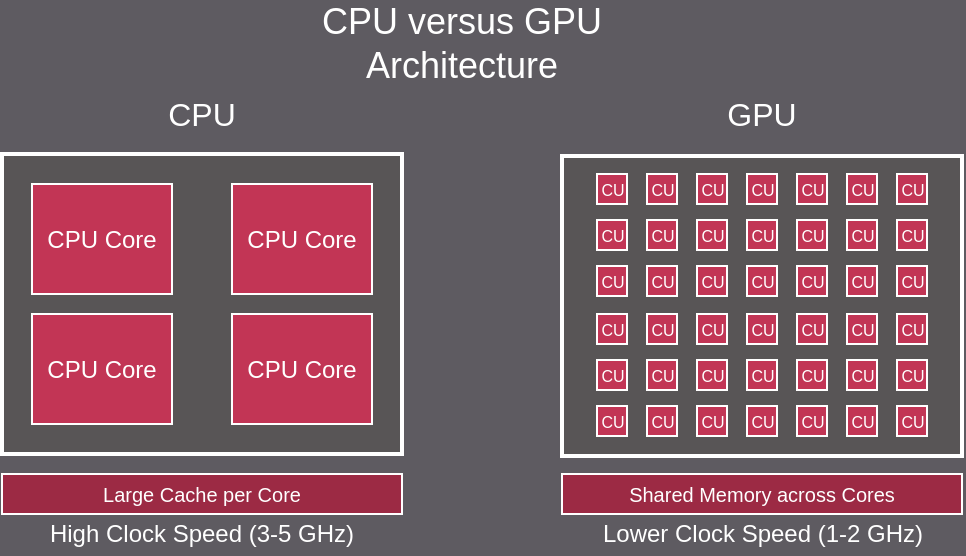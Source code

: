 <mxfile scale="1" border="20">
    <diagram name="CPU vs GPU Architecture" id="cpu-gpu-arch">
        <mxGraphModel dx="1781" dy="1008" grid="1" gridSize="10" guides="1" tooltips="1" connect="1" arrows="1" fold="1" page="1" pageScale="1" pageWidth="600" pageHeight="300" background="#5E5B61" math="0" shadow="0">
            <root>
                <mxCell id="0"/>
                <mxCell id="1" parent="0"/>
                <mxCell id="title" value="CPU versus GPU Architecture" style="text;html=1;strokeColor=none;fillColor=none;align=center;verticalAlign=middle;whiteSpace=wrap;rounded=0;fontSize=18;fontFamily=Arial;fontColor=#FFFFFF;" parent="1" vertex="1">
                    <mxGeometry x="200" y="20" width="200" height="30" as="geometry"/>
                </mxCell>
                <mxCell id="cpu-container" value="" style="rounded=0;whiteSpace=wrap;html=1;fillColor=#585556;strokeColor=#FFFFFF;strokeWidth=2;" parent="1" vertex="1">
                    <mxGeometry x="70" y="90" width="200" height="150" as="geometry"/>
                </mxCell>
                <mxCell id="cpu-title" value="CPU" style="text;html=1;strokeColor=none;fillColor=none;align=center;verticalAlign=middle;whiteSpace=wrap;rounded=0;fontSize=16;fontFamily=Arial;fontColor=#FFFFFF;" parent="1" vertex="1">
                    <mxGeometry x="145" y="60" width="50" height="20" as="geometry"/>
                </mxCell>
                <mxCell id="cpu-core-1" value="CPU Core" style="rounded=0;whiteSpace=wrap;html=1;fillColor=#C23555;strokeColor=#FFFFFF;fontColor=#FFFFFF;" parent="1" vertex="1">
                    <mxGeometry x="85" y="105" width="70" height="55" as="geometry"/>
                </mxCell>
                <mxCell id="cpu-core-2" value="CPU Core" style="rounded=0;whiteSpace=wrap;html=1;fillColor=#C23555;strokeColor=#FFFFFF;fontColor=#FFFFFF;" parent="1" vertex="1">
                    <mxGeometry x="185" y="105" width="70" height="55" as="geometry"/>
                </mxCell>
                <mxCell id="cpu-core-3" value="CPU Core" style="rounded=0;whiteSpace=wrap;html=1;fillColor=#C23555;strokeColor=#FFFFFF;fontColor=#FFFFFF;" parent="1" vertex="1">
                    <mxGeometry x="85" y="170" width="70" height="55" as="geometry"/>
                </mxCell>
                <mxCell id="cpu-core-4" value="CPU Core" style="rounded=0;whiteSpace=wrap;html=1;fillColor=#C23555;strokeColor=#FFFFFF;fontColor=#FFFFFF;" parent="1" vertex="1">
                    <mxGeometry x="185" y="170" width="70" height="55" as="geometry"/>
                </mxCell>
                <mxCell id="gpu-container" value="" style="rounded=0;whiteSpace=wrap;html=1;fillColor=#585556;strokeColor=#FFFFFF;strokeWidth=2;" parent="1" vertex="1">
                    <mxGeometry x="350" y="91" width="200" height="150" as="geometry"/>
                </mxCell>
                <mxCell id="gpu-title" value="GPU" style="text;html=1;strokeColor=none;fillColor=none;align=center;verticalAlign=middle;whiteSpace=wrap;rounded=0;fontSize=16;fontFamily=Arial;fontColor=#FFFFFF;" parent="1" vertex="1">
                    <mxGeometry x="425" y="60" width="50" height="20" as="geometry"/>
                </mxCell>
                <mxCell id="gpu-core-1-1" value="CU" style="rounded=0;whiteSpace=wrap;html=1;fillColor=#C23555;strokeColor=#FFFFFF;fontSize=8;fontColor=#FFFFFF;" parent="1" vertex="1">
                    <mxGeometry x="367.5" y="100" width="15" height="15" as="geometry"/>
                </mxCell>
                <mxCell id="gpu-core-1-2" value="CU" style="rounded=0;whiteSpace=wrap;html=1;fillColor=#C23555;strokeColor=#FFFFFF;fontSize=8;fontColor=#FFFFFF;" parent="1" vertex="1">
                    <mxGeometry x="392.5" y="100" width="15" height="15" as="geometry"/>
                </mxCell>
                <mxCell id="gpu-core-1-3" value="CU" style="rounded=0;whiteSpace=wrap;html=1;fillColor=#C23555;strokeColor=#FFFFFF;fontSize=8;fontColor=#FFFFFF;" parent="1" vertex="1">
                    <mxGeometry x="417.5" y="100" width="15" height="15" as="geometry"/>
                </mxCell>
                <mxCell id="gpu-core-1-4" value="CU" style="rounded=0;whiteSpace=wrap;html=1;fillColor=#C23555;strokeColor=#FFFFFF;fontSize=8;fontColor=#FFFFFF;" parent="1" vertex="1">
                    <mxGeometry x="442.5" y="100" width="15" height="15" as="geometry"/>
                </mxCell>
                <mxCell id="gpu-core-1-5" value="CU" style="rounded=0;whiteSpace=wrap;html=1;fillColor=#C23555;strokeColor=#FFFFFF;fontSize=8;fontColor=#FFFFFF;" parent="1" vertex="1">
                    <mxGeometry x="467.5" y="100" width="15" height="15" as="geometry"/>
                </mxCell>
                <mxCell id="gpu-core-1-6" value="CU" style="rounded=0;whiteSpace=wrap;html=1;fillColor=#C23555;strokeColor=#FFFFFF;fontSize=8;fontColor=#FFFFFF;" parent="1" vertex="1">
                    <mxGeometry x="492.5" y="100" width="15" height="15" as="geometry"/>
                </mxCell>
                <mxCell id="gpu-core-1-7" value="CU" style="rounded=0;whiteSpace=wrap;html=1;fillColor=#C23555;strokeColor=#FFFFFF;fontSize=8;fontColor=#FFFFFF;" parent="1" vertex="1">
                    <mxGeometry x="517.5" y="100" width="15" height="15" as="geometry"/>
                </mxCell>
                <mxCell id="gpu-core-2-1" value="CU" style="rounded=0;whiteSpace=wrap;html=1;fillColor=#C23555;strokeColor=#FFFFFF;fontSize=8;fontColor=#FFFFFF;" parent="1" vertex="1">
                    <mxGeometry x="367.5" y="123" width="15" height="15" as="geometry"/>
                </mxCell>
                <mxCell id="gpu-core-2-2" value="CU" style="rounded=0;whiteSpace=wrap;html=1;fillColor=#C23555;strokeColor=#FFFFFF;fontSize=8;fontColor=#FFFFFF;" parent="1" vertex="1">
                    <mxGeometry x="392.5" y="123" width="15" height="15" as="geometry"/>
                </mxCell>
                <mxCell id="gpu-core-2-3" value="CU" style="rounded=0;whiteSpace=wrap;html=1;fillColor=#C23555;strokeColor=#FFFFFF;fontSize=8;fontColor=#FFFFFF;" parent="1" vertex="1">
                    <mxGeometry x="417.5" y="123" width="15" height="15" as="geometry"/>
                </mxCell>
                <mxCell id="gpu-core-2-4" value="CU" style="rounded=0;whiteSpace=wrap;html=1;fillColor=#C23555;strokeColor=#FFFFFF;fontSize=8;fontColor=#FFFFFF;" parent="1" vertex="1">
                    <mxGeometry x="442.5" y="123" width="15" height="15" as="geometry"/>
                </mxCell>
                <mxCell id="gpu-core-2-5" value="CU" style="rounded=0;whiteSpace=wrap;html=1;fillColor=#C23555;strokeColor=#FFFFFF;fontSize=8;fontColor=#FFFFFF;" parent="1" vertex="1">
                    <mxGeometry x="467.5" y="123" width="15" height="15" as="geometry"/>
                </mxCell>
                <mxCell id="gpu-core-2-6" value="CU" style="rounded=0;whiteSpace=wrap;html=1;fillColor=#C23555;strokeColor=#FFFFFF;fontSize=8;fontColor=#FFFFFF;" parent="1" vertex="1">
                    <mxGeometry x="492.5" y="123" width="15" height="15" as="geometry"/>
                </mxCell>
                <mxCell id="gpu-core-2-7" value="CU" style="rounded=0;whiteSpace=wrap;html=1;fillColor=#C23555;strokeColor=#FFFFFF;fontSize=8;fontColor=#FFFFFF;" parent="1" vertex="1">
                    <mxGeometry x="517.5" y="123" width="15" height="15" as="geometry"/>
                </mxCell>
                <mxCell id="gpu-core-3-1" value="CU" style="rounded=0;whiteSpace=wrap;html=1;fillColor=#C23555;strokeColor=#FFFFFF;fontSize=8;fontColor=#FFFFFF;" parent="1" vertex="1">
                    <mxGeometry x="367.5" y="146" width="15" height="15" as="geometry"/>
                </mxCell>
                <mxCell id="gpu-core-3-2" value="CU" style="rounded=0;whiteSpace=wrap;html=1;fillColor=#C23555;strokeColor=#FFFFFF;fontSize=8;fontColor=#FFFFFF;" parent="1" vertex="1">
                    <mxGeometry x="392.5" y="146" width="15" height="15" as="geometry"/>
                </mxCell>
                <mxCell id="gpu-core-3-3" value="CU" style="rounded=0;whiteSpace=wrap;html=1;fillColor=#C23555;strokeColor=#FFFFFF;fontSize=8;fontColor=#FFFFFF;" parent="1" vertex="1">
                    <mxGeometry x="417.5" y="146" width="15" height="15" as="geometry"/>
                </mxCell>
                <mxCell id="gpu-core-3-4" value="CU" style="rounded=0;whiteSpace=wrap;html=1;fillColor=#C23555;strokeColor=#FFFFFF;fontSize=8;fontColor=#FFFFFF;" parent="1" vertex="1">
                    <mxGeometry x="442.5" y="146" width="15" height="15" as="geometry"/>
                </mxCell>
                <mxCell id="gpu-core-3-5" value="CU" style="rounded=0;whiteSpace=wrap;html=1;fillColor=#C23555;strokeColor=#FFFFFF;fontSize=8;fontColor=#FFFFFF;" parent="1" vertex="1">
                    <mxGeometry x="467.5" y="146" width="15" height="15" as="geometry"/>
                </mxCell>
                <mxCell id="gpu-core-3-6" value="CU" style="rounded=0;whiteSpace=wrap;html=1;fillColor=#C23555;strokeColor=#FFFFFF;fontSize=8;fontColor=#FFFFFF;" parent="1" vertex="1">
                    <mxGeometry x="492.5" y="146" width="15" height="15" as="geometry"/>
                </mxCell>
                <mxCell id="gpu-core-3-7" value="CU" style="rounded=0;whiteSpace=wrap;html=1;fillColor=#C23555;strokeColor=#FFFFFF;fontSize=8;fontColor=#FFFFFF;" parent="1" vertex="1">
                    <mxGeometry x="517.5" y="146" width="15" height="15" as="geometry"/>
                </mxCell>
                <mxCell id="gpu-core-4-1" value="CU" style="rounded=0;whiteSpace=wrap;html=1;fillColor=#C23555;strokeColor=#FFFFFF;fontSize=8;fontColor=#FFFFFF;" parent="1" vertex="1">
                    <mxGeometry x="367.5" y="170" width="15" height="15" as="geometry"/>
                </mxCell>
                <mxCell id="gpu-core-4-2" value="CU" style="rounded=0;whiteSpace=wrap;html=1;fillColor=#C23555;strokeColor=#FFFFFF;fontSize=8;fontColor=#FFFFFF;" parent="1" vertex="1">
                    <mxGeometry x="392.5" y="170" width="15" height="15" as="geometry"/>
                </mxCell>
                <mxCell id="gpu-core-4-3" value="CU" style="rounded=0;whiteSpace=wrap;html=1;fillColor=#C23555;strokeColor=#FFFFFF;fontSize=8;fontColor=#FFFFFF;" parent="1" vertex="1">
                    <mxGeometry x="417.5" y="170" width="15" height="15" as="geometry"/>
                </mxCell>
                <mxCell id="gpu-core-4-4" value="CU" style="rounded=0;whiteSpace=wrap;html=1;fillColor=#C23555;strokeColor=#FFFFFF;fontSize=8;fontColor=#FFFFFF;" parent="1" vertex="1">
                    <mxGeometry x="442.5" y="170" width="15" height="15" as="geometry"/>
                </mxCell>
                <mxCell id="gpu-core-4-5" value="CU" style="rounded=0;whiteSpace=wrap;html=1;fillColor=#C23555;strokeColor=#FFFFFF;fontSize=8;fontColor=#FFFFFF;" parent="1" vertex="1">
                    <mxGeometry x="467.5" y="170" width="15" height="15" as="geometry"/>
                </mxCell>
                <mxCell id="gpu-core-4-6" value="CU" style="rounded=0;whiteSpace=wrap;html=1;fillColor=#C23555;strokeColor=#FFFFFF;fontSize=8;fontColor=#FFFFFF;" parent="1" vertex="1">
                    <mxGeometry x="492.5" y="170" width="15" height="15" as="geometry"/>
                </mxCell>
                <mxCell id="gpu-core-4-7" value="CU" style="rounded=0;whiteSpace=wrap;html=1;fillColor=#C23555;strokeColor=#FFFFFF;fontSize=8;fontColor=#FFFFFF;" parent="1" vertex="1">
                    <mxGeometry x="517.5" y="170" width="15" height="15" as="geometry"/>
                </mxCell>
                <mxCell id="gpu-core-5-1" value="CU" style="rounded=0;whiteSpace=wrap;html=1;fillColor=#C23555;strokeColor=#FFFFFF;fontSize=8;fontColor=#FFFFFF;" parent="1" vertex="1">
                    <mxGeometry x="367.5" y="193" width="15" height="15" as="geometry"/>
                </mxCell>
                <mxCell id="gpu-core-5-2" value="CU" style="rounded=0;whiteSpace=wrap;html=1;fillColor=#C23555;strokeColor=#FFFFFF;fontSize=8;fontColor=#FFFFFF;" parent="1" vertex="1">
                    <mxGeometry x="392.5" y="193" width="15" height="15" as="geometry"/>
                </mxCell>
                <mxCell id="gpu-core-5-3" value="CU" style="rounded=0;whiteSpace=wrap;html=1;fillColor=#C23555;strokeColor=#FFFFFF;fontSize=8;fontColor=#FFFFFF;" parent="1" vertex="1">
                    <mxGeometry x="417.5" y="193" width="15" height="15" as="geometry"/>
                </mxCell>
                <mxCell id="gpu-core-5-4" value="CU" style="rounded=0;whiteSpace=wrap;html=1;fillColor=#C23555;strokeColor=#FFFFFF;fontSize=8;fontColor=#FFFFFF;" parent="1" vertex="1">
                    <mxGeometry x="442.5" y="193" width="15" height="15" as="geometry"/>
                </mxCell>
                <mxCell id="gpu-core-5-5" value="CU" style="rounded=0;whiteSpace=wrap;html=1;fillColor=#C23555;strokeColor=#FFFFFF;fontSize=8;fontColor=#FFFFFF;" parent="1" vertex="1">
                    <mxGeometry x="467.5" y="193" width="15" height="15" as="geometry"/>
                </mxCell>
                <mxCell id="gpu-core-5-6" value="CU" style="rounded=0;whiteSpace=wrap;html=1;fillColor=#C23555;strokeColor=#FFFFFF;fontSize=8;fontColor=#FFFFFF;" parent="1" vertex="1">
                    <mxGeometry x="492.5" y="193" width="15" height="15" as="geometry"/>
                </mxCell>
                <mxCell id="gpu-core-5-7" value="CU" style="rounded=0;whiteSpace=wrap;html=1;fillColor=#C23555;strokeColor=#FFFFFF;fontSize=8;fontColor=#FFFFFF;" parent="1" vertex="1">
                    <mxGeometry x="517.5" y="193" width="15" height="15" as="geometry"/>
                </mxCell>
                <mxCell id="gpu-core-6-1" value="CU" style="rounded=0;whiteSpace=wrap;html=1;fillColor=#C23555;strokeColor=#FFFFFF;fontSize=8;fontColor=#FFFFFF;" parent="1" vertex="1">
                    <mxGeometry x="367.5" y="216" width="15" height="15" as="geometry"/>
                </mxCell>
                <mxCell id="gpu-core-6-2" value="CU" style="rounded=0;whiteSpace=wrap;html=1;fillColor=#C23555;strokeColor=#FFFFFF;fontSize=8;fontColor=#FFFFFF;" parent="1" vertex="1">
                    <mxGeometry x="392.5" y="216" width="15" height="15" as="geometry"/>
                </mxCell>
                <mxCell id="gpu-core-6-3" value="CU" style="rounded=0;whiteSpace=wrap;html=1;fillColor=#C23555;strokeColor=#FFFFFF;fontSize=8;fontColor=#FFFFFF;" parent="1" vertex="1">
                    <mxGeometry x="417.5" y="216" width="15" height="15" as="geometry"/>
                </mxCell>
                <mxCell id="gpu-core-6-4" value="CU" style="rounded=0;whiteSpace=wrap;html=1;fillColor=#C23555;strokeColor=#FFFFFF;fontSize=8;fontColor=#FFFFFF;" parent="1" vertex="1">
                    <mxGeometry x="442.5" y="216" width="15" height="15" as="geometry"/>
                </mxCell>
                <mxCell id="gpu-core-6-5" value="CU" style="rounded=0;whiteSpace=wrap;html=1;fillColor=#C23555;strokeColor=#FFFFFF;fontSize=8;fontColor=#FFFFFF;" parent="1" vertex="1">
                    <mxGeometry x="467.5" y="216" width="15" height="15" as="geometry"/>
                </mxCell>
                <mxCell id="gpu-core-6-6" value="CU" style="rounded=0;whiteSpace=wrap;html=1;fillColor=#C23555;strokeColor=#FFFFFF;fontSize=8;fontColor=#FFFFFF;" parent="1" vertex="1">
                    <mxGeometry x="492.5" y="216" width="15" height="15" as="geometry"/>
                </mxCell>
                <mxCell id="gpu-core-6-7" value="CU" style="rounded=0;whiteSpace=wrap;html=1;fillColor=#C23555;strokeColor=#FFFFFF;fontSize=8;fontColor=#FFFFFF;" parent="1" vertex="1">
                    <mxGeometry x="517.5" y="216" width="15" height="15" as="geometry"/>
                </mxCell>
                <mxCell id="cpu-label-1" value="Large Complex Cores" style="text;html=1;strokeColor=none;fillColor=none;align=center;verticalAlign=middle;whiteSpace=wrap;rounded=0;fontSize=12;fontFamily=Arial;fontColor=#FFFFFF;" parent="1" vertex="1">
                    <mxGeometry x="120" y="250" width="150" height="20" as="geometry"/>
                </mxCell>
                <mxCell id="cpu-label-2" value="High Clock Speed (3-5 GHz)" style="text;html=1;strokeColor=none;fillColor=none;align=center;verticalAlign=middle;whiteSpace=wrap;rounded=0;fontSize=12;fontFamily=Arial;fontColor=#FFFFFF;" parent="1" vertex="1">
                    <mxGeometry x="85" y="270" width="170" height="20" as="geometry"/>
                </mxCell>
                <mxCell id="gpu-label-1" value="Many Simple Cores" style="text;html=1;strokeColor=none;fillColor=none;align=center;verticalAlign=middle;whiteSpace=wrap;rounded=0;fontSize=12;fontFamily=Arial;fontColor=#FFFFFF;" parent="1" vertex="1">
                    <mxGeometry x="375" y="250" width="150" height="20" as="geometry"/>
                </mxCell>
                <mxCell id="gpu-label-2" value="Lower Clock Speed (1-2 GHz)" style="text;html=1;strokeColor=none;fillColor=none;align=center;verticalAlign=middle;whiteSpace=wrap;rounded=0;fontSize=12;fontFamily=Arial;fontColor=#FFFFFF;" parent="1" vertex="1">
                    <mxGeometry x="362.5" y="270" width="175" height="20" as="geometry"/>
                </mxCell>
                <mxCell id="cpu-memory" value="Large Cache per Core" style="rounded=0;whiteSpace=wrap;html=1;fillColor=#9C2A44;strokeColor=#FFFFFF;fontSize=10;fontFamily=Arial;fontColor=#FFFFFF;align=center;" parent="1" vertex="1">
                    <mxGeometry x="70" y="250" width="200" height="20" as="geometry"/>
                </mxCell>
                <mxCell id="gpu-memory" value="Shared Memory across Cores" style="rounded=0;whiteSpace=wrap;html=1;fillColor=#9C2A44;strokeColor=#FFFFFF;fontSize=10;fontFamily=Arial;fontColor=#FFFFFF;align=center;" parent="1" vertex="1">
                    <mxGeometry x="350" y="250" width="200" height="20" as="geometry"/>
                </mxCell>
            </root>
        </mxGraphModel>
    </diagram>
</mxfile>